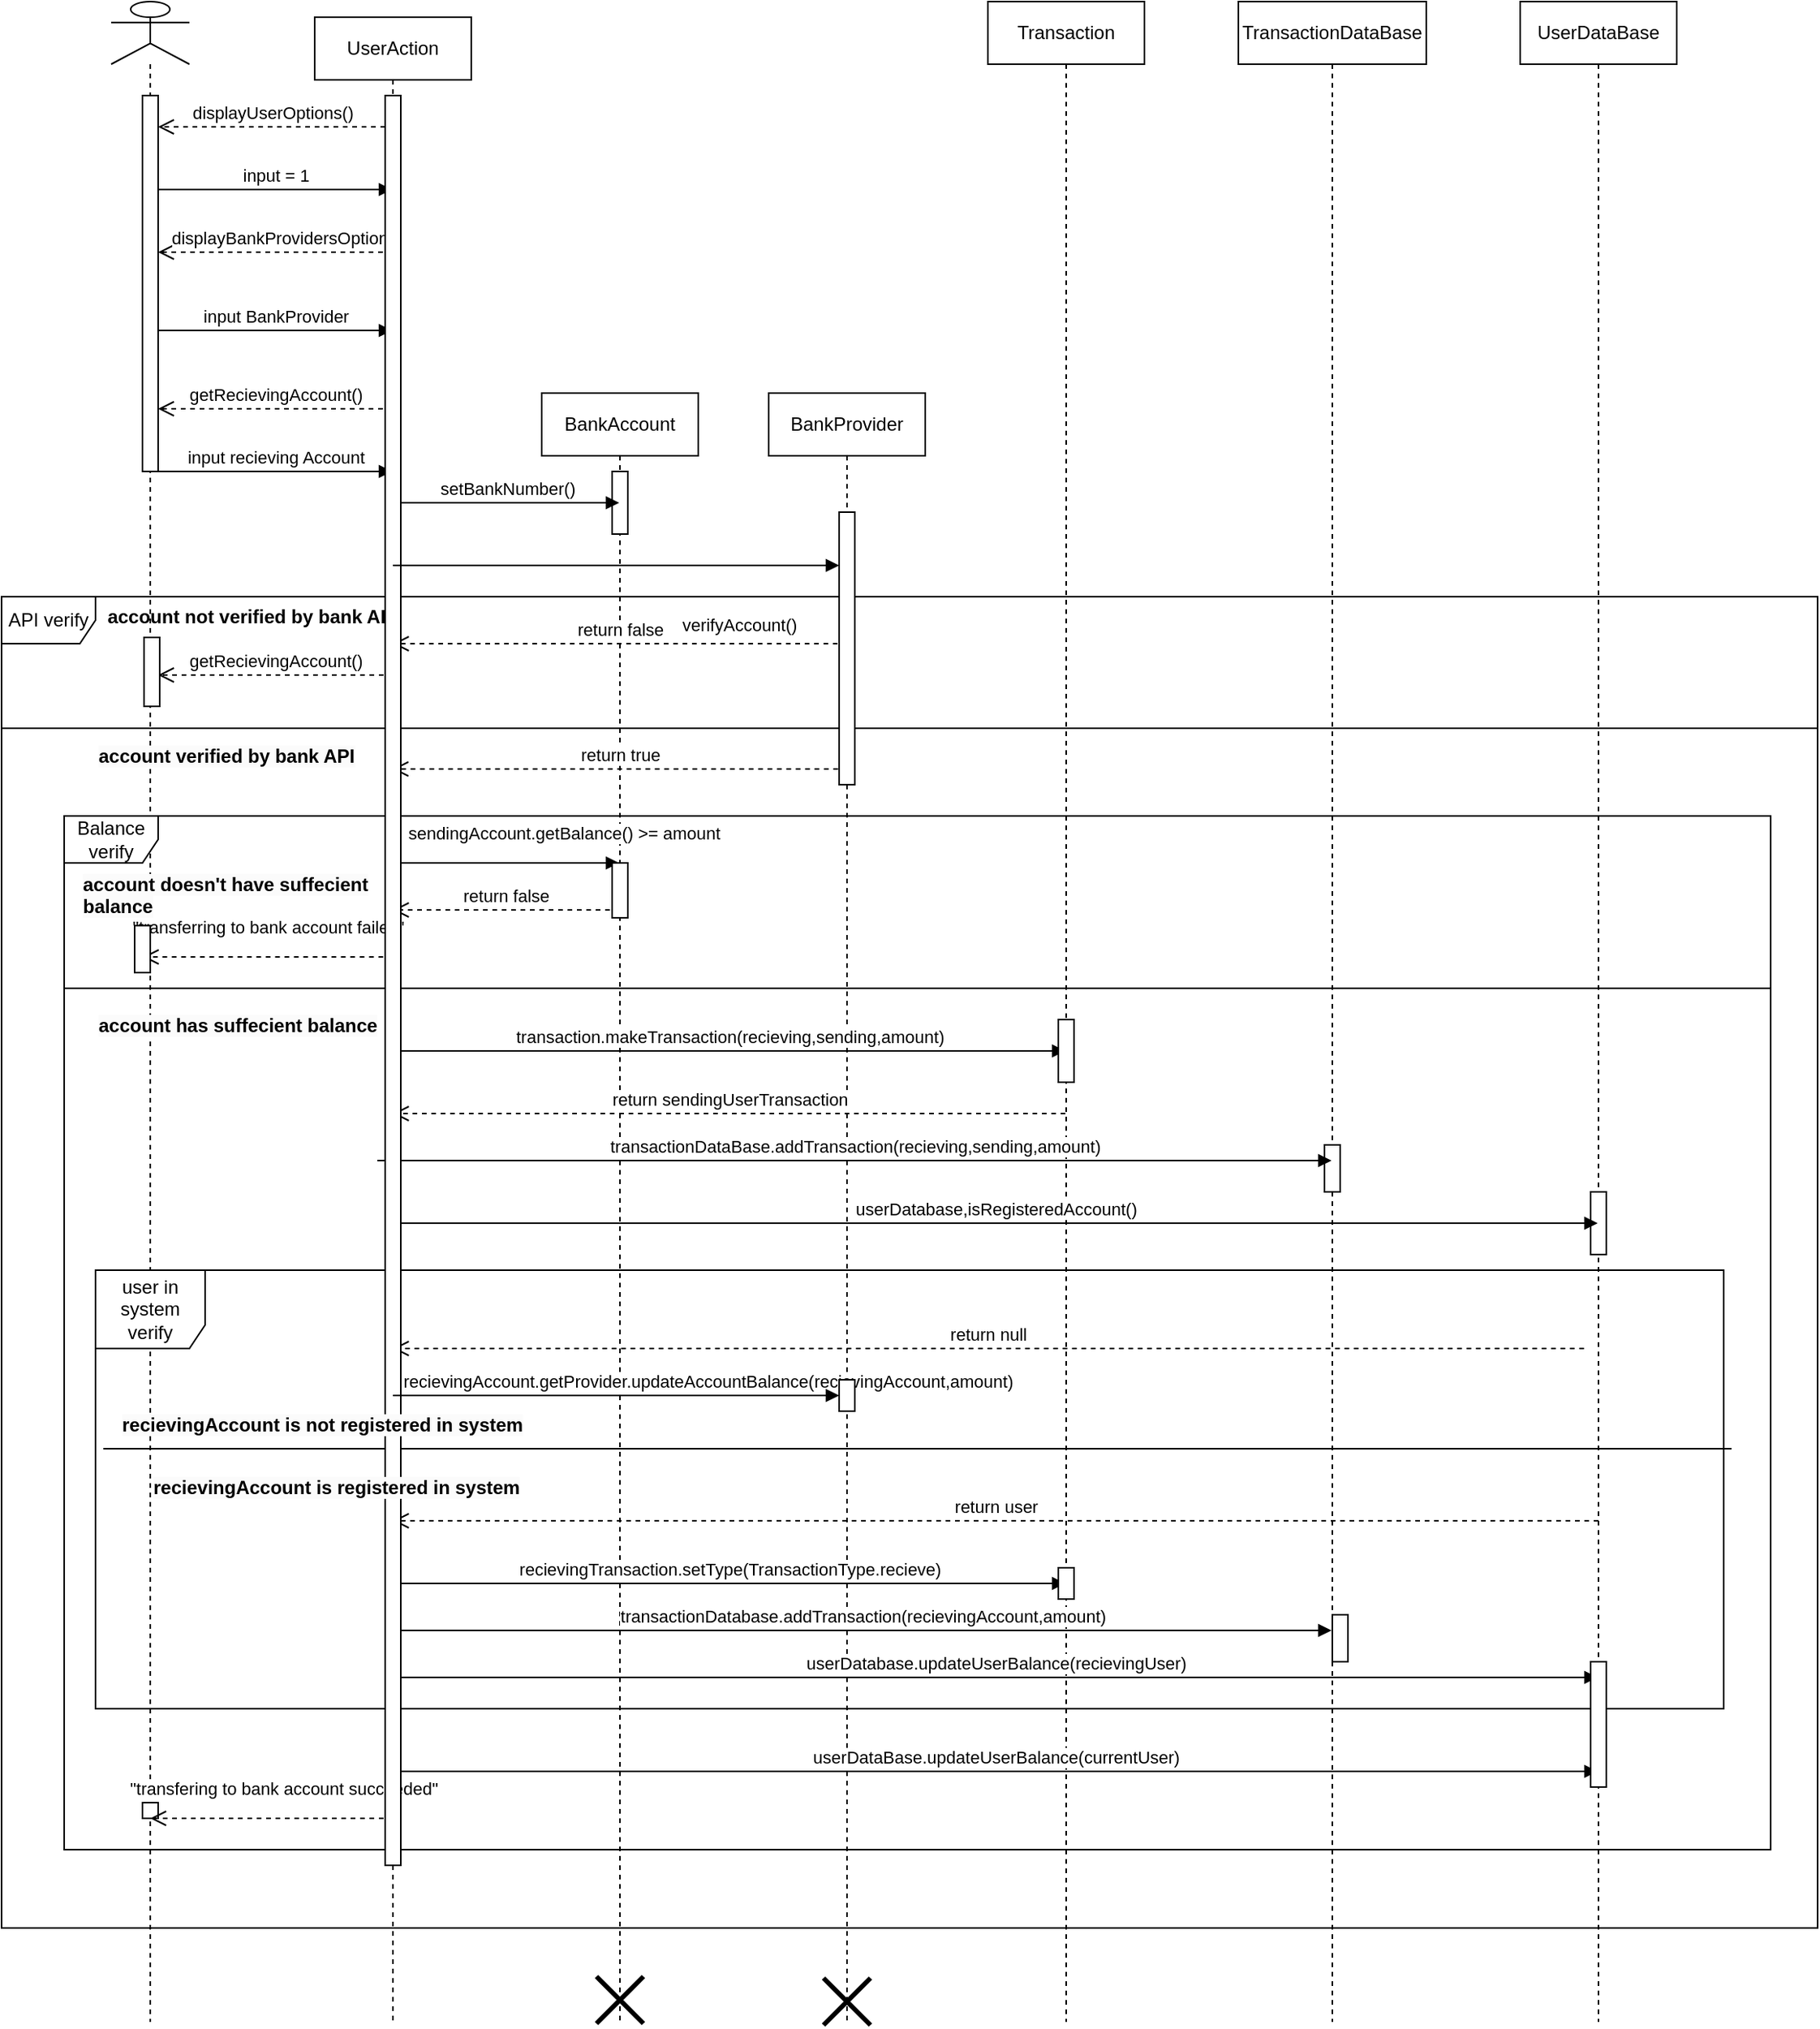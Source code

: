 <mxfile version="22.1.2" type="device">
  <diagram name="Page-1" id="2YBvvXClWsGukQMizWep">
    <mxGraphModel dx="1371" dy="1657" grid="1" gridSize="10" guides="1" tooltips="1" connect="1" arrows="1" fold="1" page="1" pageScale="1" pageWidth="850" pageHeight="1100" math="0" shadow="0">
      <root>
        <mxCell id="0" />
        <mxCell id="1" parent="0" />
        <mxCell id="ut3RJtKMVgKx26vjFC-o-2" value="" style="shape=umlLifeline;perimeter=lifelinePerimeter;whiteSpace=wrap;html=1;container=1;dropTarget=0;collapsible=0;recursiveResize=0;outlineConnect=0;portConstraint=eastwest;newEdgeStyle={&quot;curved&quot;:0,&quot;rounded&quot;:0};participant=umlActor;" parent="1" vertex="1">
          <mxGeometry x="50" y="-100" width="50" height="1290" as="geometry" />
        </mxCell>
        <mxCell id="ut3RJtKMVgKx26vjFC-o-60" value="" style="html=1;points=[[0,0,0,0,5],[0,1,0,0,-5],[1,0,0,0,5],[1,1,0,0,-5]];perimeter=orthogonalPerimeter;outlineConnect=0;targetShapes=umlLifeline;portConstraint=eastwest;newEdgeStyle={&quot;curved&quot;:0,&quot;rounded&quot;:0};" parent="ut3RJtKMVgKx26vjFC-o-2" vertex="1">
          <mxGeometry x="20" y="60" width="10" height="240" as="geometry" />
        </mxCell>
        <mxCell id="ut3RJtKMVgKx26vjFC-o-91" value="" style="html=1;points=[[0,0,0,0,5],[0,1,0,0,-5],[1,0,0,0,5],[1,1,0,0,-5]];perimeter=orthogonalPerimeter;outlineConnect=0;targetShapes=umlLifeline;portConstraint=eastwest;newEdgeStyle={&quot;curved&quot;:0,&quot;rounded&quot;:0};" parent="ut3RJtKMVgKx26vjFC-o-2" vertex="1">
          <mxGeometry x="20" y="1150" width="10" height="10" as="geometry" />
        </mxCell>
        <mxCell id="ut3RJtKMVgKx26vjFC-o-3" value="UserAction" style="shape=umlLifeline;perimeter=lifelinePerimeter;whiteSpace=wrap;html=1;container=1;dropTarget=0;collapsible=0;recursiveResize=0;outlineConnect=0;portConstraint=eastwest;newEdgeStyle={&quot;curved&quot;:0,&quot;rounded&quot;:0};" parent="1" vertex="1">
          <mxGeometry x="180" y="-90" width="100" height="1280" as="geometry" />
        </mxCell>
        <mxCell id="ut3RJtKMVgKx26vjFC-o-4" value="BankAccount" style="shape=umlLifeline;perimeter=lifelinePerimeter;whiteSpace=wrap;html=1;container=1;dropTarget=0;collapsible=0;recursiveResize=0;outlineConnect=0;portConstraint=eastwest;newEdgeStyle={&quot;curved&quot;:0,&quot;rounded&quot;:0};" parent="1" vertex="1">
          <mxGeometry x="325" y="150" width="100" height="1041" as="geometry" />
        </mxCell>
        <mxCell id="ut3RJtKMVgKx26vjFC-o-50" value="" style="shape=umlDestroy;whiteSpace=wrap;html=1;strokeWidth=3;targetShapes=umlLifeline;" parent="ut3RJtKMVgKx26vjFC-o-4" vertex="1">
          <mxGeometry x="35" y="1011" width="30" height="30" as="geometry" />
        </mxCell>
        <mxCell id="ut3RJtKMVgKx26vjFC-o-69" value="" style="html=1;points=[[0,0,0,0,5],[0,1,0,0,-5],[1,0,0,0,5],[1,1,0,0,-5]];perimeter=orthogonalPerimeter;outlineConnect=0;targetShapes=umlLifeline;portConstraint=eastwest;newEdgeStyle={&quot;curved&quot;:0,&quot;rounded&quot;:0};" parent="ut3RJtKMVgKx26vjFC-o-4" vertex="1">
          <mxGeometry x="45" y="50" width="10" height="40" as="geometry" />
        </mxCell>
        <mxCell id="ut3RJtKMVgKx26vjFC-o-5" value="input = 1" style="html=1;verticalAlign=bottom;endArrow=block;curved=0;rounded=0;" parent="1" edge="1">
          <mxGeometry x="0.003" width="80" relative="1" as="geometry">
            <mxPoint x="80" y="20" as="sourcePoint" />
            <mxPoint x="229.5" y="20" as="targetPoint" />
            <Array as="points" />
            <mxPoint as="offset" />
          </mxGeometry>
        </mxCell>
        <mxCell id="ut3RJtKMVgKx26vjFC-o-7" value="displayBankProvidersOption()" style="html=1;verticalAlign=bottom;endArrow=open;dashed=1;endSize=8;curved=0;rounded=0;" parent="1" edge="1">
          <mxGeometry x="-0.07" relative="1" as="geometry">
            <mxPoint x="229.5" y="60" as="sourcePoint" />
            <mxPoint x="80" y="60" as="targetPoint" />
            <mxPoint x="1" as="offset" />
          </mxGeometry>
        </mxCell>
        <mxCell id="ut3RJtKMVgKx26vjFC-o-8" value="displayUserOptions()" style="html=1;verticalAlign=bottom;endArrow=open;dashed=1;endSize=8;curved=0;rounded=0;" parent="1" source="ut3RJtKMVgKx26vjFC-o-64" edge="1">
          <mxGeometry relative="1" as="geometry">
            <mxPoint x="229.5" y="-20" as="sourcePoint" />
            <mxPoint x="80" y="-20" as="targetPoint" />
            <Array as="points" />
          </mxGeometry>
        </mxCell>
        <mxCell id="ut3RJtKMVgKx26vjFC-o-9" value="input BankProvider" style="html=1;verticalAlign=bottom;endArrow=block;curved=0;rounded=0;" parent="1" edge="1">
          <mxGeometry width="80" relative="1" as="geometry">
            <mxPoint x="80" y="110" as="sourcePoint" />
            <mxPoint x="229.5" y="110" as="targetPoint" />
          </mxGeometry>
        </mxCell>
        <mxCell id="ut3RJtKMVgKx26vjFC-o-11" value="BankProvider" style="shape=umlLifeline;perimeter=lifelinePerimeter;whiteSpace=wrap;html=1;container=1;dropTarget=0;collapsible=0;recursiveResize=0;outlineConnect=0;portConstraint=eastwest;newEdgeStyle={&quot;curved&quot;:0,&quot;rounded&quot;:0};" parent="1" vertex="1">
          <mxGeometry x="470" y="150" width="100" height="1042" as="geometry" />
        </mxCell>
        <mxCell id="ut3RJtKMVgKx26vjFC-o-51" value="" style="shape=umlDestroy;whiteSpace=wrap;html=1;strokeWidth=3;targetShapes=umlLifeline;" parent="ut3RJtKMVgKx26vjFC-o-11" vertex="1">
          <mxGeometry x="35" y="1012" width="30" height="30" as="geometry" />
        </mxCell>
        <mxCell id="ut3RJtKMVgKx26vjFC-o-12" value="getRecievingAccount()" style="html=1;verticalAlign=bottom;endArrow=open;dashed=1;endSize=8;curved=0;rounded=0;" parent="1" source="ut3RJtKMVgKx26vjFC-o-3" edge="1">
          <mxGeometry x="0.003" relative="1" as="geometry">
            <mxPoint x="160" y="160" as="sourcePoint" />
            <mxPoint x="80" y="160" as="targetPoint" />
            <mxPoint as="offset" />
          </mxGeometry>
        </mxCell>
        <mxCell id="ut3RJtKMVgKx26vjFC-o-13" value="input recieving Account" style="html=1;verticalAlign=bottom;endArrow=block;curved=0;rounded=0;" parent="1" target="ut3RJtKMVgKx26vjFC-o-3" edge="1">
          <mxGeometry width="80" relative="1" as="geometry">
            <mxPoint x="80" y="200" as="sourcePoint" />
            <mxPoint x="160" y="200" as="targetPoint" />
          </mxGeometry>
        </mxCell>
        <mxCell id="ut3RJtKMVgKx26vjFC-o-14" value="setBankNumber()" style="html=1;verticalAlign=bottom;endArrow=block;curved=0;rounded=0;" parent="1" target="ut3RJtKMVgKx26vjFC-o-4" edge="1">
          <mxGeometry x="0.004" width="80" relative="1" as="geometry">
            <mxPoint x="230" y="220" as="sourcePoint" />
            <mxPoint x="320" y="220" as="targetPoint" />
            <mxPoint as="offset" />
          </mxGeometry>
        </mxCell>
        <mxCell id="ut3RJtKMVgKx26vjFC-o-15" value="verifyAccount()" style="html=1;verticalAlign=bottom;endArrow=block;curved=0;rounded=0;" parent="1" source="ut3RJtKMVgKx26vjFC-o-74" target="ut3RJtKMVgKx26vjFC-o-11" edge="1">
          <mxGeometry y="70" width="80" relative="1" as="geometry">
            <mxPoint x="230" y="260" as="sourcePoint" />
            <mxPoint x="310" y="260" as="targetPoint" />
            <mxPoint x="-69" y="-6" as="offset" />
          </mxGeometry>
        </mxCell>
        <mxCell id="ut3RJtKMVgKx26vjFC-o-16" value="API verify" style="shape=umlFrame;whiteSpace=wrap;html=1;pointerEvents=0;" parent="1" vertex="1">
          <mxGeometry x="-20" y="280" width="1160" height="850" as="geometry" />
        </mxCell>
        <mxCell id="ut3RJtKMVgKx26vjFC-o-17" value="return false" style="html=1;verticalAlign=bottom;endArrow=open;dashed=1;endSize=8;curved=0;rounded=0;" parent="1" target="ut3RJtKMVgKx26vjFC-o-3" edge="1">
          <mxGeometry relative="1" as="geometry">
            <mxPoint x="520" y="310" as="sourcePoint" />
            <mxPoint x="440" y="310" as="targetPoint" />
          </mxGeometry>
        </mxCell>
        <mxCell id="ut3RJtKMVgKx26vjFC-o-18" value="getRecievingAccount()" style="html=1;verticalAlign=bottom;endArrow=open;dashed=1;endSize=8;curved=0;rounded=0;" parent="1" edge="1">
          <mxGeometry x="0.003" relative="1" as="geometry">
            <mxPoint x="230" y="330" as="sourcePoint" />
            <mxPoint x="80" y="330" as="targetPoint" />
            <mxPoint as="offset" />
          </mxGeometry>
        </mxCell>
        <mxCell id="ut3RJtKMVgKx26vjFC-o-20" value="" style="line;strokeWidth=1;fillColor=none;align=left;verticalAlign=middle;spacingTop=-1;spacingLeft=3;spacingRight=3;rotatable=0;labelPosition=right;points=[];portConstraint=eastwest;strokeColor=inherit;" parent="1" vertex="1">
          <mxGeometry x="-20" y="360" width="1160" height="8" as="geometry" />
        </mxCell>
        <mxCell id="ut3RJtKMVgKx26vjFC-o-21" value="return true" style="html=1;verticalAlign=bottom;endArrow=open;dashed=1;endSize=8;curved=0;rounded=0;" parent="1" edge="1">
          <mxGeometry relative="1" as="geometry">
            <mxPoint x="520.28" y="390" as="sourcePoint" />
            <mxPoint x="229.727" y="390" as="targetPoint" />
          </mxGeometry>
        </mxCell>
        <mxCell id="ut3RJtKMVgKx26vjFC-o-22" value="Transaction" style="shape=umlLifeline;perimeter=lifelinePerimeter;whiteSpace=wrap;html=1;container=1;dropTarget=0;collapsible=0;recursiveResize=0;outlineConnect=0;portConstraint=eastwest;newEdgeStyle={&quot;curved&quot;:0,&quot;rounded&quot;:0};" parent="1" vertex="1">
          <mxGeometry x="610" y="-100" width="100" height="1290" as="geometry" />
        </mxCell>
        <mxCell id="ut3RJtKMVgKx26vjFC-o-23" value="Balance verify" style="shape=umlFrame;whiteSpace=wrap;html=1;pointerEvents=0;" parent="1" vertex="1">
          <mxGeometry x="20" y="420" width="1090" height="660" as="geometry" />
        </mxCell>
        <mxCell id="ut3RJtKMVgKx26vjFC-o-24" value="" style="line;strokeWidth=1;fillColor=none;align=left;verticalAlign=middle;spacingTop=-1;spacingLeft=3;spacingRight=3;rotatable=0;labelPosition=right;points=[];portConstraint=eastwest;strokeColor=inherit;" parent="1" vertex="1">
          <mxGeometry x="20" y="510" width="1090" height="40" as="geometry" />
        </mxCell>
        <mxCell id="ut3RJtKMVgKx26vjFC-o-25" value="sendingAccount.getBalance() &amp;gt;= amount" style="html=1;verticalAlign=bottom;endArrow=block;curved=0;rounded=0;" parent="1" target="ut3RJtKMVgKx26vjFC-o-4" edge="1">
          <mxGeometry x="0.522" y="10" width="80" relative="1" as="geometry">
            <mxPoint x="230" y="450" as="sourcePoint" />
            <mxPoint x="310" y="450" as="targetPoint" />
            <mxPoint x="-1" as="offset" />
          </mxGeometry>
        </mxCell>
        <mxCell id="ut3RJtKMVgKx26vjFC-o-26" value="return false" style="html=1;verticalAlign=bottom;endArrow=open;dashed=1;endSize=8;curved=0;rounded=0;" parent="1" source="ut3RJtKMVgKx26vjFC-o-4" edge="1">
          <mxGeometry relative="1" as="geometry">
            <mxPoint x="310" y="480" as="sourcePoint" />
            <mxPoint x="230" y="480" as="targetPoint" />
          </mxGeometry>
        </mxCell>
        <mxCell id="ut3RJtKMVgKx26vjFC-o-27" value="&quot;transferring to bank account failed&quot;" style="html=1;verticalAlign=bottom;endArrow=open;dashed=1;endSize=8;curved=0;rounded=0;" parent="1" edge="1">
          <mxGeometry x="-0.003" y="-10" relative="1" as="geometry">
            <mxPoint x="229.75" y="510" as="sourcePoint" />
            <mxPoint x="70.25" y="510" as="targetPoint" />
            <mxPoint as="offset" />
          </mxGeometry>
        </mxCell>
        <mxCell id="ut3RJtKMVgKx26vjFC-o-28" value="transaction.makeTransaction(recieving,sending,amount)" style="html=1;verticalAlign=bottom;endArrow=block;curved=0;rounded=0;" parent="1" target="ut3RJtKMVgKx26vjFC-o-22" edge="1">
          <mxGeometry width="80" relative="1" as="geometry">
            <mxPoint x="230" y="570" as="sourcePoint" />
            <mxPoint x="310" y="570" as="targetPoint" />
          </mxGeometry>
        </mxCell>
        <mxCell id="ut3RJtKMVgKx26vjFC-o-29" value="TransactionDataBase" style="shape=umlLifeline;perimeter=lifelinePerimeter;whiteSpace=wrap;html=1;container=1;dropTarget=0;collapsible=0;recursiveResize=0;outlineConnect=0;portConstraint=eastwest;newEdgeStyle={&quot;curved&quot;:0,&quot;rounded&quot;:0};" parent="1" vertex="1">
          <mxGeometry x="770" y="-100" width="120" height="1290" as="geometry" />
        </mxCell>
        <mxCell id="ut3RJtKMVgKx26vjFC-o-87" value="" style="html=1;points=[[0,0,0,0,5],[0,1,0,0,-5],[1,0,0,0,5],[1,1,0,0,-5]];perimeter=orthogonalPerimeter;outlineConnect=0;targetShapes=umlLifeline;portConstraint=eastwest;newEdgeStyle={&quot;curved&quot;:0,&quot;rounded&quot;:0};" parent="ut3RJtKMVgKx26vjFC-o-29" vertex="1">
          <mxGeometry x="55" y="730" width="10" height="30" as="geometry" />
        </mxCell>
        <mxCell id="ut3RJtKMVgKx26vjFC-o-30" value="return sendingUserTransaction" style="html=1;verticalAlign=bottom;endArrow=open;dashed=1;endSize=8;curved=0;rounded=0;" parent="1" source="ut3RJtKMVgKx26vjFC-o-22" edge="1">
          <mxGeometry relative="1" as="geometry">
            <mxPoint x="320" y="610" as="sourcePoint" />
            <mxPoint x="230" y="610" as="targetPoint" />
          </mxGeometry>
        </mxCell>
        <mxCell id="ut3RJtKMVgKx26vjFC-o-33" value="transactionDataBase.addTransaction(recieving,sending,amount)" style="html=1;verticalAlign=bottom;endArrow=block;curved=0;rounded=0;" parent="1" target="ut3RJtKMVgKx26vjFC-o-29" edge="1">
          <mxGeometry width="80" relative="1" as="geometry">
            <mxPoint x="220" y="640" as="sourcePoint" />
            <mxPoint x="300" y="640" as="targetPoint" />
          </mxGeometry>
        </mxCell>
        <mxCell id="ut3RJtKMVgKx26vjFC-o-34" value="UserDataBase" style="shape=umlLifeline;perimeter=lifelinePerimeter;whiteSpace=wrap;html=1;container=1;dropTarget=0;collapsible=0;recursiveResize=0;outlineConnect=0;portConstraint=eastwest;newEdgeStyle={&quot;curved&quot;:0,&quot;rounded&quot;:0};" parent="1" vertex="1">
          <mxGeometry x="950" y="-100" width="100" height="1290" as="geometry" />
        </mxCell>
        <mxCell id="ut3RJtKMVgKx26vjFC-o-88" value="" style="html=1;points=[[0,0,0,0,5],[0,1,0,0,-5],[1,0,0,0,5],[1,1,0,0,-5]];perimeter=orthogonalPerimeter;outlineConnect=0;targetShapes=umlLifeline;portConstraint=eastwest;newEdgeStyle={&quot;curved&quot;:0,&quot;rounded&quot;:0};" parent="ut3RJtKMVgKx26vjFC-o-34" vertex="1">
          <mxGeometry x="45" y="760" width="10" height="40" as="geometry" />
        </mxCell>
        <mxCell id="ut3RJtKMVgKx26vjFC-o-37" value="userDatabase,isRegisteredAccount()" style="html=1;verticalAlign=bottom;endArrow=block;curved=0;rounded=0;" parent="1" target="ut3RJtKMVgKx26vjFC-o-34" edge="1">
          <mxGeometry width="80" relative="1" as="geometry">
            <mxPoint x="230" y="680" as="sourcePoint" />
            <mxPoint x="310" y="680" as="targetPoint" />
          </mxGeometry>
        </mxCell>
        <mxCell id="ut3RJtKMVgKx26vjFC-o-38" value="return null" style="html=1;verticalAlign=bottom;endArrow=open;dashed=1;endSize=8;curved=0;rounded=0;" parent="1" edge="1">
          <mxGeometry relative="1" as="geometry">
            <mxPoint x="990.75" y="760" as="sourcePoint" />
            <mxPoint x="230" y="760" as="targetPoint" />
          </mxGeometry>
        </mxCell>
        <mxCell id="ut3RJtKMVgKx26vjFC-o-39" value="user in system verify" style="shape=umlFrame;whiteSpace=wrap;html=1;pointerEvents=0;width=70;height=50;" parent="1" vertex="1">
          <mxGeometry x="40" y="710" width="1040" height="280" as="geometry" />
        </mxCell>
        <mxCell id="ut3RJtKMVgKx26vjFC-o-40" value="recievingAccount.getProvider.updateAccountBalance(recievingAccount,amount)" style="html=1;verticalAlign=bottom;endArrow=block;curved=0;rounded=0;" parent="1" source="ut3RJtKMVgKx26vjFC-o-78" target="ut3RJtKMVgKx26vjFC-o-11" edge="1">
          <mxGeometry y="89" width="80" relative="1" as="geometry">
            <mxPoint x="230" y="790" as="sourcePoint" />
            <mxPoint x="310" y="790" as="targetPoint" />
            <mxPoint x="-89" as="offset" />
          </mxGeometry>
        </mxCell>
        <mxCell id="ut3RJtKMVgKx26vjFC-o-41" value="" style="line;strokeWidth=1;fillColor=none;align=left;verticalAlign=middle;spacingTop=-1;spacingLeft=3;spacingRight=3;rotatable=0;labelPosition=right;points=[];portConstraint=eastwest;strokeColor=inherit;" parent="1" vertex="1">
          <mxGeometry x="45" y="820" width="1040" height="8" as="geometry" />
        </mxCell>
        <mxCell id="ut3RJtKMVgKx26vjFC-o-42" value="return user" style="html=1;verticalAlign=bottom;endArrow=open;dashed=1;endSize=8;curved=0;rounded=0;" parent="1" target="ut3RJtKMVgKx26vjFC-o-3" edge="1">
          <mxGeometry relative="1" as="geometry">
            <mxPoint x="1000" y="870" as="sourcePoint" />
            <mxPoint x="920" y="870" as="targetPoint" />
          </mxGeometry>
        </mxCell>
        <mxCell id="ut3RJtKMVgKx26vjFC-o-43" value="recievingTransaction.setType(TransactionType.recieve)" style="html=1;verticalAlign=bottom;endArrow=block;curved=0;rounded=0;" parent="1" target="ut3RJtKMVgKx26vjFC-o-22" edge="1">
          <mxGeometry width="80" relative="1" as="geometry">
            <mxPoint x="230" y="910" as="sourcePoint" />
            <mxPoint x="310" y="910" as="targetPoint" />
          </mxGeometry>
        </mxCell>
        <mxCell id="ut3RJtKMVgKx26vjFC-o-44" value="transactionDatabase.addTransaction(recievingAccount,amount)" style="html=1;verticalAlign=bottom;endArrow=block;curved=0;rounded=0;" parent="1" target="ut3RJtKMVgKx26vjFC-o-29" edge="1">
          <mxGeometry width="80" relative="1" as="geometry">
            <mxPoint x="230" y="940" as="sourcePoint" />
            <mxPoint x="310" y="940" as="targetPoint" />
          </mxGeometry>
        </mxCell>
        <mxCell id="ut3RJtKMVgKx26vjFC-o-47" value="userDatabase.updateUserBalance(recievingUser)" style="html=1;verticalAlign=bottom;endArrow=block;curved=0;rounded=0;" parent="1" target="ut3RJtKMVgKx26vjFC-o-34" edge="1">
          <mxGeometry width="80" relative="1" as="geometry">
            <mxPoint x="230" y="970" as="sourcePoint" />
            <mxPoint x="310" y="970" as="targetPoint" />
          </mxGeometry>
        </mxCell>
        <mxCell id="ut3RJtKMVgKx26vjFC-o-48" value="userDataBase.updateUserBalance(currentUser)" style="html=1;verticalAlign=bottom;endArrow=block;curved=0;rounded=0;" parent="1" target="ut3RJtKMVgKx26vjFC-o-34" edge="1">
          <mxGeometry width="80" relative="1" as="geometry">
            <mxPoint x="230" y="1030" as="sourcePoint" />
            <mxPoint x="310" y="1030" as="targetPoint" />
          </mxGeometry>
        </mxCell>
        <mxCell id="ut3RJtKMVgKx26vjFC-o-49" value="&quot;transfering to bank account succeeded&quot;" style="html=1;verticalAlign=bottom;endArrow=open;dashed=1;endSize=8;curved=0;rounded=0;" parent="1" target="ut3RJtKMVgKx26vjFC-o-2" edge="1">
          <mxGeometry x="-0.099" y="-10" relative="1" as="geometry">
            <mxPoint x="230" y="1060" as="sourcePoint" />
            <mxPoint x="150" y="1060" as="targetPoint" />
            <mxPoint as="offset" />
          </mxGeometry>
        </mxCell>
        <mxCell id="ut3RJtKMVgKx26vjFC-o-52" value="account not verified by bank API" style="text;align=center;fontStyle=1;verticalAlign=middle;spacingLeft=3;spacingRight=3;strokeColor=none;rotatable=0;points=[[0,0.5],[1,0.5]];portConstraint=eastwest;html=1;" parent="1" vertex="1">
          <mxGeometry x="100" y="280" width="80" height="26" as="geometry" />
        </mxCell>
        <mxCell id="ut3RJtKMVgKx26vjFC-o-55" value="&lt;span style=&quot;color: rgb(0, 0, 0); font-family: Helvetica; font-size: 12px; font-style: normal; font-variant-ligatures: normal; font-variant-caps: normal; font-weight: 700; letter-spacing: normal; orphans: 2; text-align: center; text-indent: 0px; text-transform: none; widows: 2; word-spacing: 0px; -webkit-text-stroke-width: 0px; background-color: rgb(251, 251, 251); text-decoration-thickness: initial; text-decoration-style: initial; text-decoration-color: initial; float: none; display: inline !important;&quot;&gt;account verified by bank API&lt;/span&gt;" style="text;whiteSpace=wrap;html=1;" parent="1" vertex="1">
          <mxGeometry x="40" y="368" width="220" height="40" as="geometry" />
        </mxCell>
        <mxCell id="ut3RJtKMVgKx26vjFC-o-56" value="&lt;span style=&quot;color: rgb(0, 0, 0); font-family: Helvetica; font-size: 12px; font-style: normal; font-variant-ligatures: normal; font-variant-caps: normal; font-weight: 700; letter-spacing: normal; orphans: 2; text-align: center; text-indent: 0px; text-transform: none; widows: 2; word-spacing: 0px; -webkit-text-stroke-width: 0px; background-color: rgb(251, 251, 251); text-decoration-thickness: initial; text-decoration-style: initial; text-decoration-color: initial; float: none; display: inline !important;&quot;&gt;account doesn&#39;t have suffecient balance&lt;/span&gt;" style="text;whiteSpace=wrap;html=1;" parent="1" vertex="1">
          <mxGeometry x="30" y="450" width="190" height="35" as="geometry" />
        </mxCell>
        <mxCell id="ut3RJtKMVgKx26vjFC-o-57" value="&lt;span style=&quot;color: rgb(0, 0, 0); font-family: Helvetica; font-size: 12px; font-style: normal; font-variant-ligatures: normal; font-variant-caps: normal; font-weight: 700; letter-spacing: normal; orphans: 2; text-align: center; text-indent: 0px; text-transform: none; widows: 2; word-spacing: 0px; -webkit-text-stroke-width: 0px; background-color: rgb(251, 251, 251); text-decoration-thickness: initial; text-decoration-style: initial; text-decoration-color: initial; float: none; display: inline !important;&quot;&gt;account has suffecient balance&lt;/span&gt;" style="text;whiteSpace=wrap;html=1;" parent="1" vertex="1">
          <mxGeometry x="40" y="540" width="260" height="40" as="geometry" />
        </mxCell>
        <mxCell id="ut3RJtKMVgKx26vjFC-o-61" value="" style="html=1;points=[[0,0,0,0,5],[0,1,0,0,-5],[1,0,0,0,5],[1,1,0,0,-5]];perimeter=orthogonalPerimeter;outlineConnect=0;targetShapes=umlLifeline;portConstraint=eastwest;newEdgeStyle={&quot;curved&quot;:0,&quot;rounded&quot;:0};" parent="1" vertex="1">
          <mxGeometry x="71" y="306" width="10" height="44" as="geometry" />
        </mxCell>
        <mxCell id="ut3RJtKMVgKx26vjFC-o-62" value="" style="html=1;points=[[0,0,0,0,5],[0,1,0,0,-5],[1,0,0,0,5],[1,1,0,0,-5]];perimeter=orthogonalPerimeter;outlineConnect=0;targetShapes=umlLifeline;portConstraint=eastwest;newEdgeStyle={&quot;curved&quot;:0,&quot;rounded&quot;:0};" parent="1" vertex="1">
          <mxGeometry x="65" y="490" width="10" height="30" as="geometry" />
        </mxCell>
        <mxCell id="ut3RJtKMVgKx26vjFC-o-64" value="" style="html=1;points=[[0,0,0,0,5],[0,1,0,0,-5],[1,0,0,0,5],[1,1,0,0,-5]];perimeter=orthogonalPerimeter;outlineConnect=0;targetShapes=umlLifeline;portConstraint=eastwest;newEdgeStyle={&quot;curved&quot;:0,&quot;rounded&quot;:0};" parent="1" vertex="1">
          <mxGeometry x="225" y="-40" width="10" height="1130" as="geometry" />
        </mxCell>
        <mxCell id="ut3RJtKMVgKx26vjFC-o-67" value="&lt;span style=&quot;color: rgb(0, 0, 0); font-family: Helvetica; font-size: 12px; font-style: normal; font-variant-ligatures: normal; font-variant-caps: normal; font-weight: 700; letter-spacing: normal; orphans: 2; text-align: center; text-indent: 0px; text-transform: none; widows: 2; word-spacing: 0px; -webkit-text-stroke-width: 0px; background-color: rgb(251, 251, 251); text-decoration-thickness: initial; text-decoration-style: initial; text-decoration-color: initial; float: none; display: inline !important;&quot;&gt;recievingAccount is not registered in system&lt;/span&gt;" style="text;whiteSpace=wrap;html=1;" parent="1" vertex="1">
          <mxGeometry x="55" y="795" width="290" height="40" as="geometry" />
        </mxCell>
        <mxCell id="ut3RJtKMVgKx26vjFC-o-68" value="&lt;span style=&quot;color: rgb(0, 0, 0); font-family: Helvetica; font-size: 12px; font-style: normal; font-variant-ligatures: normal; font-variant-caps: normal; font-weight: 700; letter-spacing: normal; orphans: 2; text-align: center; text-indent: 0px; text-transform: none; widows: 2; word-spacing: 0px; -webkit-text-stroke-width: 0px; background-color: rgb(251, 251, 251); text-decoration-thickness: initial; text-decoration-style: initial; text-decoration-color: initial; float: none; display: inline !important;&quot;&gt;recievingAccount is registered in system&lt;/span&gt;" style="text;whiteSpace=wrap;html=1;" parent="1" vertex="1">
          <mxGeometry x="75" y="835" width="270" height="40" as="geometry" />
        </mxCell>
        <mxCell id="ut3RJtKMVgKx26vjFC-o-72" value="" style="html=1;points=[[0,0,0,0,5],[0,1,0,0,-5],[1,0,0,0,5],[1,1,0,0,-5]];perimeter=orthogonalPerimeter;outlineConnect=0;targetShapes=umlLifeline;portConstraint=eastwest;newEdgeStyle={&quot;curved&quot;:0,&quot;rounded&quot;:0};" parent="1" vertex="1">
          <mxGeometry x="370" y="450" width="10" height="35" as="geometry" />
        </mxCell>
        <mxCell id="ut3RJtKMVgKx26vjFC-o-73" value="" style="html=1;verticalAlign=bottom;endArrow=block;curved=0;rounded=0;" parent="1" target="ut3RJtKMVgKx26vjFC-o-74" edge="1">
          <mxGeometry width="80" relative="1" as="geometry">
            <mxPoint x="230" y="260" as="sourcePoint" />
            <mxPoint x="519" y="260" as="targetPoint" />
          </mxGeometry>
        </mxCell>
        <mxCell id="ut3RJtKMVgKx26vjFC-o-74" value="" style="html=1;points=[[0,0,0,0,5],[0,1,0,0,-5],[1,0,0,0,5],[1,1,0,0,-5]];perimeter=orthogonalPerimeter;outlineConnect=0;targetShapes=umlLifeline;portConstraint=eastwest;newEdgeStyle={&quot;curved&quot;:0,&quot;rounded&quot;:0};" parent="1" vertex="1">
          <mxGeometry x="515" y="226" width="10" height="174" as="geometry" />
        </mxCell>
        <mxCell id="ut3RJtKMVgKx26vjFC-o-80" value="" style="html=1;verticalAlign=bottom;endArrow=block;curved=0;rounded=0;" parent="1" target="ut3RJtKMVgKx26vjFC-o-78" edge="1">
          <mxGeometry width="80" relative="1" as="geometry">
            <mxPoint x="230" y="790" as="sourcePoint" />
            <mxPoint x="519" y="790" as="targetPoint" />
          </mxGeometry>
        </mxCell>
        <mxCell id="ut3RJtKMVgKx26vjFC-o-78" value="" style="html=1;points=[[0,0,0,0,5],[0,1,0,0,-5],[1,0,0,0,5],[1,1,0,0,-5]];perimeter=orthogonalPerimeter;outlineConnect=0;targetShapes=umlLifeline;portConstraint=eastwest;newEdgeStyle={&quot;curved&quot;:0,&quot;rounded&quot;:0};" parent="1" vertex="1">
          <mxGeometry x="515" y="780" width="10" height="20" as="geometry" />
        </mxCell>
        <mxCell id="ut3RJtKMVgKx26vjFC-o-82" value="" style="html=1;points=[[0,0,0,0,5],[0,1,0,0,-5],[1,0,0,0,5],[1,1,0,0,-5]];perimeter=orthogonalPerimeter;outlineConnect=0;targetShapes=umlLifeline;portConstraint=eastwest;newEdgeStyle={&quot;curved&quot;:0,&quot;rounded&quot;:0};" parent="1" vertex="1">
          <mxGeometry x="655" y="550" width="10" height="40" as="geometry" />
        </mxCell>
        <mxCell id="ut3RJtKMVgKx26vjFC-o-85" value="" style="html=1;points=[[0,0,0,0,5],[0,1,0,0,-5],[1,0,0,0,5],[1,1,0,0,-5]];perimeter=orthogonalPerimeter;outlineConnect=0;targetShapes=umlLifeline;portConstraint=eastwest;newEdgeStyle={&quot;curved&quot;:0,&quot;rounded&quot;:0};" parent="1" vertex="1">
          <mxGeometry x="655" y="900" width="10" height="20" as="geometry" />
        </mxCell>
        <mxCell id="ut3RJtKMVgKx26vjFC-o-86" value="" style="html=1;points=[[0,0,0,0,5],[0,1,0,0,-5],[1,0,0,0,5],[1,1,0,0,-5]];perimeter=orthogonalPerimeter;outlineConnect=0;targetShapes=umlLifeline;portConstraint=eastwest;newEdgeStyle={&quot;curved&quot;:0,&quot;rounded&quot;:0};" parent="1" vertex="1">
          <mxGeometry x="830" y="930" width="10" height="30" as="geometry" />
        </mxCell>
        <mxCell id="ut3RJtKMVgKx26vjFC-o-89" value="" style="html=1;points=[[0,0,0,0,5],[0,1,0,0,-5],[1,0,0,0,5],[1,1,0,0,-5]];perimeter=orthogonalPerimeter;outlineConnect=0;targetShapes=umlLifeline;portConstraint=eastwest;newEdgeStyle={&quot;curved&quot;:0,&quot;rounded&quot;:0};" parent="1" vertex="1">
          <mxGeometry x="995" y="960" width="10" height="80" as="geometry" />
        </mxCell>
      </root>
    </mxGraphModel>
  </diagram>
</mxfile>
